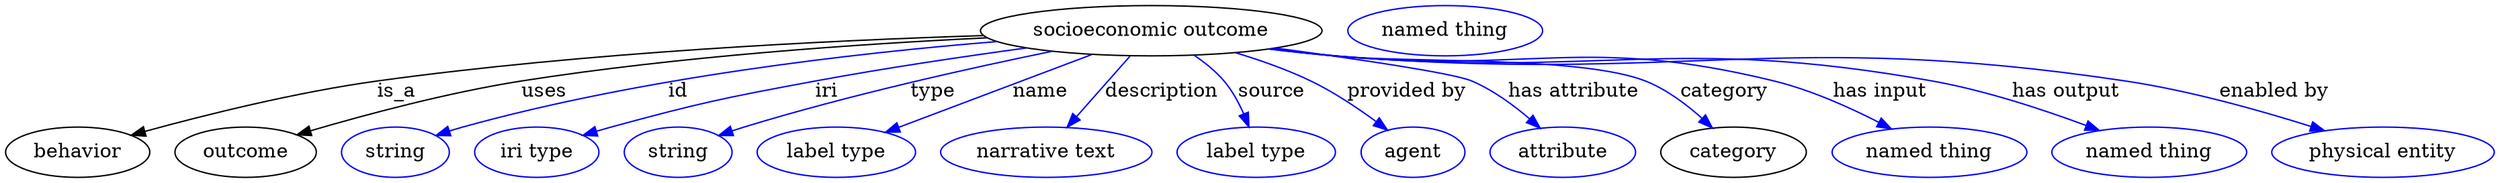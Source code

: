 digraph {
	graph [bb="0,0,1777.6,123"];
	node [label="\N"];
	"socioeconomic outcome"	 [height=0.5,
		label="socioeconomic outcome",
		pos="818.35,105",
		width=3.3941];
	behavior	 [height=0.5,
		pos="51.345,18",
		width=1.4263];
	"socioeconomic outcome" -> behavior	 [label=is_a,
		lp="279.35,61.5",
		pos="e,89.949,30.078 697.55,102.21 585.17,98.419 413.29,89.555 265.35,69 196.01,59.367 179.15,53.404 111.35,36 107.54,35.024 103.62,33.965 \
99.687,32.867"];
	outcome	 [height=0.5,
		pos="171.35,18",
		width=1.4082];
	"socioeconomic outcome" -> outcome	 [label=uses,
		lp="384.85,61.5",
		pos="e,209.03,30.046 699.78,100.58 608.69,95.97 479.99,86.8 368.35,69 316.4,60.719 258.25,44.82 218.67,32.965"];
	id	 [color=blue,
		height=0.5,
		label=string,
		pos="278.35,18",
		width=1.0652];
	"socioeconomic outcome" -> id	 [color=blue,
		label=id,
		lp="466.35,61.5",
		pos="e,307.55,29.763 704.55,98.294 603.58,90.174 452.88,72.706 326.35,36 323.36,35.135 320.3,34.172 317.24,33.153",
		style=solid];
	iri	 [color=blue,
		height=0.5,
		label="iri type",
		pos="379.35,18",
		width=1.2277];
	"socioeconomic outcome" -> iri	 [color=blue,
		label=iri,
		lp="578.35,61.5",
		pos="e,413.2,29.775 724.38,93.438 677.87,87.187 620.97,78.75 570.35,69 508.85,57.155 493.55,53.252 433.35,36 429.97,35.032 426.48,33.985 \
422.99,32.9",
		style=solid];
	type	 [color=blue,
		height=0.5,
		label=string,
		pos="480.35,18",
		width=1.0652];
	"socioeconomic outcome" -> type	 [color=blue,
		label=type,
		lp="662.35,61.5",
		pos="e,509.49,29.77 744.27,90.614 684.96,78.338 599.97,59.039 527.35,36 524.61,35.133 521.81,34.193 519,33.212",
		style=solid];
	name	 [color=blue,
		height=0.5,
		label="label type",
		pos="593.35,18",
		width=1.5707];
	"socioeconomic outcome" -> name	 [color=blue,
		label=name,
		lp="739.35,61.5",
		pos="e,629.45,31.962 774.7,88.122 735.62,73.012 678.53,50.938 638.89,35.609",
		style=solid];
	description	 [color=blue,
		height=0.5,
		label="narrative text",
		pos="743.35,18",
		width=2.0943];
	"socioeconomic outcome" -> description	 [color=blue,
		label=description,
		lp="826.35,61.5",
		pos="e,758.61,35.706 802.81,86.974 791.97,74.409 777.37,57.466 765.34,43.517",
		style=solid];
	source	 [color=blue,
		height=0.5,
		label="label type",
		pos="893.35,18",
		width=1.5707];
	"socioeconomic outcome" -> source	 [color=blue,
		label=source,
		lp="905.85,61.5",
		pos="e,888.24,36.365 850.46,87.458 858.01,82.251 865.53,76.031 871.35,69 876.94,62.236 881.33,53.837 884.68,45.819",
		style=solid];
	"provided by"	 [color=blue,
		height=0.5,
		label=agent,
		pos="1005.3,18",
		width=1.0291];
	"socioeconomic outcome" -> "provided by"	 [color=blue,
		label="provided by",
		lp="1001.8,61.5",
		pos="e,986.83,33.855 881.19,89.522 898.84,84.108 917.73,77.27 934.35,69 950.06,61.177 966.07,50.012 978.9,40.122",
		style=solid];
	"has attribute"	 [color=blue,
		height=0.5,
		label=attribute,
		pos="1112.3,18",
		width=1.4443];
	"socioeconomic outcome" -> "has attribute"	 [color=blue,
		label="has attribute",
		lp="1120.3,61.5",
		pos="e,1095.8,35.242 905.83,92.368 967.99,83.221 1041.6,71.962 1048.3,69 1062.9,62.607 1076.9,52.064 1088.2,42.219",
		style=solid];
	category	 [height=0.5,
		pos="1234.3,18",
		width=1.4443];
	"socioeconomic outcome" -> category	 [color=blue,
		label=category,
		lp="1228.3,61.5",
		pos="e,1218.5,35.415 905.64,92.317 920.22,90.397 935.2,88.544 949.35,87 998.55,81.629 1125.4,87.392 1171.3,69 1186.1,63.109 1200,52.527 \
1211.1,42.522",
		style=solid];
	"has input"	 [color=blue,
		height=0.5,
		label="named thing",
		pos="1374.3,18",
		width=1.9318];
	"socioeconomic outcome" -> "has input"	 [color=blue,
		label="has input",
		lp="1338.8,61.5",
		pos="e,1346.5,34.512 904.55,92.163 919.46,90.227 934.84,88.409 949.35,87 1088.9,73.445 1128.3,103.1 1264.3,69 1290,62.58 1316.9,50.207 \
1337.7,39.256",
		style=solid];
	"has output"	 [color=blue,
		height=0.5,
		label="named thing",
		pos="1531.3,18",
		width=1.9318];
	"socioeconomic outcome" -> "has output"	 [color=blue,
		label="has output",
		lp="1471.8,61.5",
		pos="e,1494.5,33.32 903.83,92.07 918.97,90.119 934.6,88.321 949.35,87 1138.5,70.053 1189.5,103.01 1376.3,69 1413.8,62.181 1454.7,48.457 \
1485,36.963",
		style=solid];
	"enabled by"	 [color=blue,
		height=0.5,
		label="physical entity",
		pos="1698.3,18",
		width=2.2026];
	"socioeconomic outcome" -> "enabled by"	 [color=blue,
		label="enabled by",
		lp="1620.8,61.5",
		pos="e,1655.1,33.14 903.12,92.033 918.47,90.06 934.36,88.265 949.35,87 1199.7,65.871 1266,106.82 1514.3,69 1559.3,62.158 1608.9,48.015 \
1645.2,36.355",
		style=solid];
	"named thing_category"	 [color=blue,
		height=0.5,
		label="named thing",
		pos="1028.3,105",
		width=1.9318];
}
